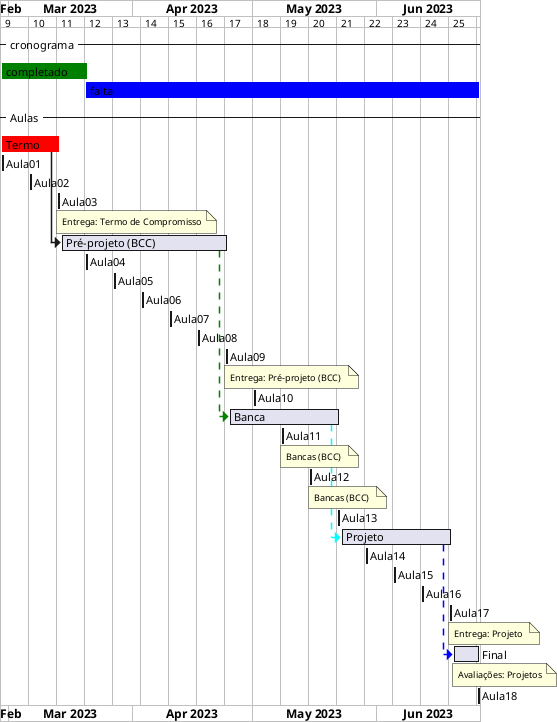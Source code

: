 @startgantt cronograma_BCC

/'TODO: tentar usar variáveis do sistema: https://blog.jdriven.com/2017/01/plantuml-pleasantness-using-current-date/  '/
/'atualizar'/
!$dataInicio = "	2023-02-27	"
!$dataFim  = "	2023-06-26	"
!$Aula01 = $dataInicio		
!$Aula02 = "	2023-03-06	"
!$Aula03 = "	2023-03-13	"
!$Aula04 = "	2023-03-20	"
!$Aula05 = "	2023-03-27	"
!$Aula06 = "	2023-04-03	"
!$Aula07 = "	2023-04-10	"
!$Aula08 = "	2023-04-17	"
!$Aula09 = "	2023-04-24	"
!$Aula10 = "	2023-05-01	"
!$Aula11 = "	2023-05-08	"
!$Aula12 = "	2023-05-15	"
!$Aula13 = "	2023-05-22	"
!$Aula14 = "	2023-05-29	"
!$Aula15 = "	2023-06-05	"
!$Aula16 = "	2023-06-12	"
!$Aula17 = "	2023-06-19	"
!$Aula18 = "	2023-06-26	"
!$Aula18 = $dataFim		

!$dataAtual  = $Aula04
/'atualizar'/

ganttscale weekly

Project starts $dataInicio

-- cronograma -- 
[completado] is colored in green
[completado] starts $dataInicio and ends $dataAtual
[falta] starts $dataAtual and ends $dataFim
[falta] is colored in blue

-- Aulas -- 
[Termo] is colored in Red
[Termo]  starts $Aula01 and ends $Aula03
[Aula01] starts $Aula01 and ends $Aula01
[Aula02] starts $Aula02 and ends $Aula02
[Aula03] starts $Aula03 and ends $Aula03
note bottom
Entrega: Termo de Compromisso
end note
[Pré-projeto (BCC)] starts at [Termo]'s end
[Pré-projeto (BCC)] ends $Aula09
[Aula04] starts $Aula04 and ends $Aula04
[Aula05] starts $Aula05 and ends $Aula05
[Aula06] starts $Aula06 and ends $Aula06
[Aula07] starts $Aula07 and ends $Aula07
[Aula08] starts $Aula08 and ends $Aula08
[Aula09] starts $Aula09 and ends $Aula09
note bottom
Entrega: Pré-projeto (BCC) 
end note
[Aula10] starts $Aula10 and ends $Aula10
[Banca] starts at [Pré-projeto (BCC)]'s end with green dashed link
[Banca] ends $Aula13
[Aula11] starts $Aula11 and ends $Aula11
note bottom
Bancas (BCC) 
end note
[Aula12] starts $Aula12 and ends $Aula12
note bottom
Bancas (BCC) 
end note
[Aula13] starts $Aula13 and ends $Aula13
[Projeto] starts at [Banca]'s end with cyan dashed link
[Projeto] ends $Aula17
[Aula14] starts $Aula14 and ends $Aula14
[Aula15] starts $Aula15 and ends $Aula15
[Aula16] starts $Aula16 and ends $Aula16
[Aula17] starts $Aula17 and ends $Aula17
note bottom
Entrega: Projeto 
end note
[Final] starts at [Projeto]'s end with blue dashed link
[Final] ends $Aula18
note bottom
Avaliações: Projetos
end note
[Aula18] starts $Aula18 and ends $Aula18

@endgantt